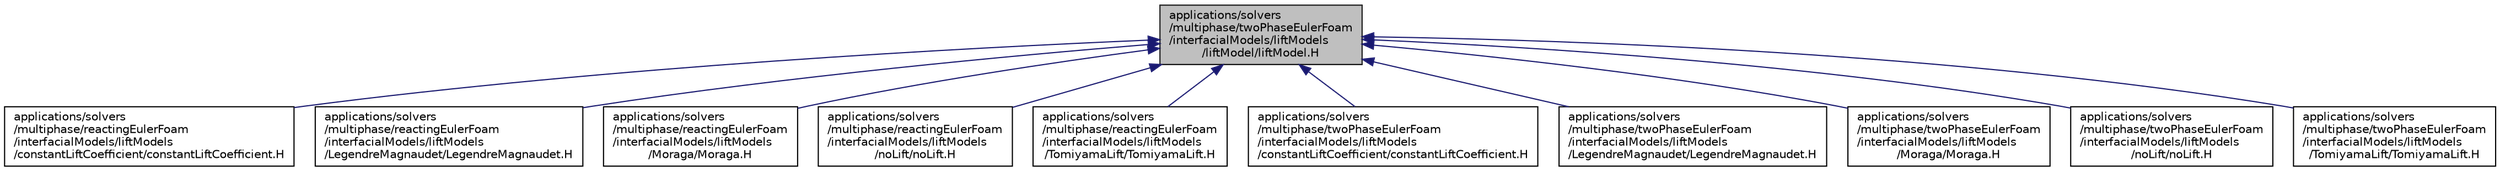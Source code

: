 digraph "applications/solvers/multiphase/twoPhaseEulerFoam/interfacialModels/liftModels/liftModel/liftModel.H"
{
  bgcolor="transparent";
  edge [fontname="Helvetica",fontsize="10",labelfontname="Helvetica",labelfontsize="10"];
  node [fontname="Helvetica",fontsize="10",shape=record];
  Node1 [label="applications/solvers\l/multiphase/twoPhaseEulerFoam\l/interfacialModels/liftModels\l/liftModel/liftModel.H",height=0.2,width=0.4,color="black", fillcolor="grey75", style="filled", fontcolor="black"];
  Node1 -> Node2 [dir="back",color="midnightblue",fontsize="10",style="solid",fontname="Helvetica"];
  Node2 [label="applications/solvers\l/multiphase/reactingEulerFoam\l/interfacialModels/liftModels\l/constantLiftCoefficient/constantLiftCoefficient.H",height=0.2,width=0.4,color="black",URL="$a03503.html"];
  Node1 -> Node3 [dir="back",color="midnightblue",fontsize="10",style="solid",fontname="Helvetica"];
  Node3 [label="applications/solvers\l/multiphase/reactingEulerFoam\l/interfacialModels/liftModels\l/LegendreMagnaudet/LegendreMagnaudet.H",height=0.2,width=0.4,color="black",URL="$a03507.html"];
  Node1 -> Node4 [dir="back",color="midnightblue",fontsize="10",style="solid",fontname="Helvetica"];
  Node4 [label="applications/solvers\l/multiphase/reactingEulerFoam\l/interfacialModels/liftModels\l/Moraga/Moraga.H",height=0.2,width=0.4,color="black",URL="$a03517.html"];
  Node1 -> Node5 [dir="back",color="midnightblue",fontsize="10",style="solid",fontname="Helvetica"];
  Node5 [label="applications/solvers\l/multiphase/reactingEulerFoam\l/interfacialModels/liftModels\l/noLift/noLift.H",height=0.2,width=0.4,color="black",URL="$a03521.html"];
  Node1 -> Node6 [dir="back",color="midnightblue",fontsize="10",style="solid",fontname="Helvetica"];
  Node6 [label="applications/solvers\l/multiphase/reactingEulerFoam\l/interfacialModels/liftModels\l/TomiyamaLift/TomiyamaLift.H",height=0.2,width=0.4,color="black",URL="$a03525.html"];
  Node1 -> Node7 [dir="back",color="midnightblue",fontsize="10",style="solid",fontname="Helvetica"];
  Node7 [label="applications/solvers\l/multiphase/twoPhaseEulerFoam\l/interfacialModels/liftModels\l/constantLiftCoefficient/constantLiftCoefficient.H",height=0.2,width=0.4,color="black",URL="$a03504.html"];
  Node1 -> Node8 [dir="back",color="midnightblue",fontsize="10",style="solid",fontname="Helvetica"];
  Node8 [label="applications/solvers\l/multiphase/twoPhaseEulerFoam\l/interfacialModels/liftModels\l/LegendreMagnaudet/LegendreMagnaudet.H",height=0.2,width=0.4,color="black",URL="$a03508.html"];
  Node1 -> Node9 [dir="back",color="midnightblue",fontsize="10",style="solid",fontname="Helvetica"];
  Node9 [label="applications/solvers\l/multiphase/twoPhaseEulerFoam\l/interfacialModels/liftModels\l/Moraga/Moraga.H",height=0.2,width=0.4,color="black",URL="$a03518.html"];
  Node1 -> Node10 [dir="back",color="midnightblue",fontsize="10",style="solid",fontname="Helvetica"];
  Node10 [label="applications/solvers\l/multiphase/twoPhaseEulerFoam\l/interfacialModels/liftModels\l/noLift/noLift.H",height=0.2,width=0.4,color="black",URL="$a03522.html"];
  Node1 -> Node11 [dir="back",color="midnightblue",fontsize="10",style="solid",fontname="Helvetica"];
  Node11 [label="applications/solvers\l/multiphase/twoPhaseEulerFoam\l/interfacialModels/liftModels\l/TomiyamaLift/TomiyamaLift.H",height=0.2,width=0.4,color="black",URL="$a03526.html"];
}

